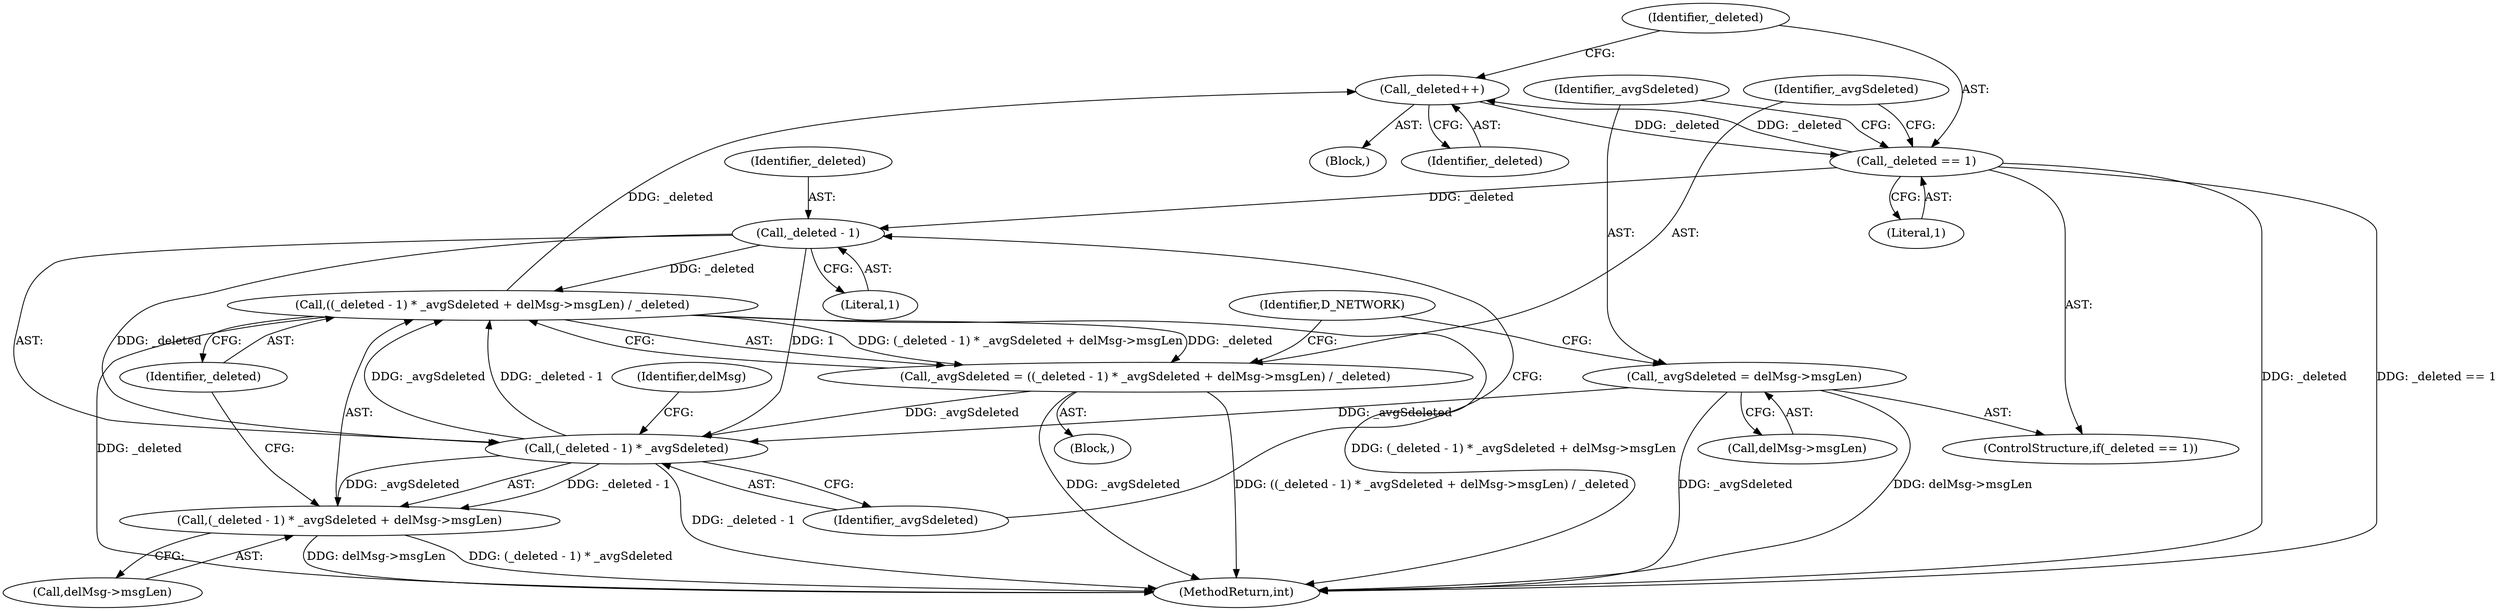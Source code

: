 digraph "0_htcondor_5e5571d1a431eb3c61977b6dd6ec90186ef79867_2@API" {
"1000360" [label="(Call,_deleted++)"];
"1000363" [label="(Call,_deleted == 1)"];
"1000360" [label="(Call,_deleted++)"];
"1000375" [label="(Call,((_deleted - 1) * _avgSdeleted + delMsg->msgLen) / _deleted)"];
"1000377" [label="(Call,(_deleted - 1) * _avgSdeleted)"];
"1000378" [label="(Call,_deleted - 1)"];
"1000366" [label="(Call,_avgSdeleted = delMsg->msgLen)"];
"1000373" [label="(Call,_avgSdeleted = ((_deleted - 1) * _avgSdeleted + delMsg->msgLen) / _deleted)"];
"1000376" [label="(Call,(_deleted - 1) * _avgSdeleted + delMsg->msgLen)"];
"1000376" [label="(Call,(_deleted - 1) * _avgSdeleted + delMsg->msgLen)"];
"1000372" [label="(Block,)"];
"1000362" [label="(ControlStructure,if(_deleted == 1))"];
"1000382" [label="(Call,delMsg->msgLen)"];
"1000387" [label="(Identifier,D_NETWORK)"];
"1000374" [label="(Identifier,_avgSdeleted)"];
"1000366" [label="(Call,_avgSdeleted = delMsg->msgLen)"];
"1000373" [label="(Call,_avgSdeleted = ((_deleted - 1) * _avgSdeleted + delMsg->msgLen) / _deleted)"];
"1000322" [label="(Block,)"];
"1000385" [label="(Identifier,_deleted)"];
"1000365" [label="(Literal,1)"];
"1000361" [label="(Identifier,_deleted)"];
"1000377" [label="(Call,(_deleted - 1) * _avgSdeleted)"];
"1000378" [label="(Call,_deleted - 1)"];
"1000491" [label="(MethodReturn,int)"];
"1000379" [label="(Identifier,_deleted)"];
"1000368" [label="(Call,delMsg->msgLen)"];
"1000364" [label="(Identifier,_deleted)"];
"1000381" [label="(Identifier,_avgSdeleted)"];
"1000363" [label="(Call,_deleted == 1)"];
"1000383" [label="(Identifier,delMsg)"];
"1000380" [label="(Literal,1)"];
"1000360" [label="(Call,_deleted++)"];
"1000367" [label="(Identifier,_avgSdeleted)"];
"1000375" [label="(Call,((_deleted - 1) * _avgSdeleted + delMsg->msgLen) / _deleted)"];
"1000360" -> "1000322"  [label="AST: "];
"1000360" -> "1000361"  [label="CFG: "];
"1000361" -> "1000360"  [label="AST: "];
"1000364" -> "1000360"  [label="CFG: "];
"1000363" -> "1000360"  [label="DDG: _deleted"];
"1000375" -> "1000360"  [label="DDG: _deleted"];
"1000360" -> "1000363"  [label="DDG: _deleted"];
"1000363" -> "1000362"  [label="AST: "];
"1000363" -> "1000365"  [label="CFG: "];
"1000364" -> "1000363"  [label="AST: "];
"1000365" -> "1000363"  [label="AST: "];
"1000367" -> "1000363"  [label="CFG: "];
"1000374" -> "1000363"  [label="CFG: "];
"1000363" -> "1000491"  [label="DDG: _deleted"];
"1000363" -> "1000491"  [label="DDG: _deleted == 1"];
"1000363" -> "1000378"  [label="DDG: _deleted"];
"1000375" -> "1000373"  [label="AST: "];
"1000375" -> "1000385"  [label="CFG: "];
"1000376" -> "1000375"  [label="AST: "];
"1000385" -> "1000375"  [label="AST: "];
"1000373" -> "1000375"  [label="CFG: "];
"1000375" -> "1000491"  [label="DDG: (_deleted - 1) * _avgSdeleted + delMsg->msgLen"];
"1000375" -> "1000491"  [label="DDG: _deleted"];
"1000375" -> "1000373"  [label="DDG: (_deleted - 1) * _avgSdeleted + delMsg->msgLen"];
"1000375" -> "1000373"  [label="DDG: _deleted"];
"1000377" -> "1000375"  [label="DDG: _deleted - 1"];
"1000377" -> "1000375"  [label="DDG: _avgSdeleted"];
"1000378" -> "1000375"  [label="DDG: _deleted"];
"1000377" -> "1000376"  [label="AST: "];
"1000377" -> "1000381"  [label="CFG: "];
"1000378" -> "1000377"  [label="AST: "];
"1000381" -> "1000377"  [label="AST: "];
"1000383" -> "1000377"  [label="CFG: "];
"1000377" -> "1000491"  [label="DDG: _deleted - 1"];
"1000377" -> "1000376"  [label="DDG: _deleted - 1"];
"1000377" -> "1000376"  [label="DDG: _avgSdeleted"];
"1000378" -> "1000377"  [label="DDG: _deleted"];
"1000378" -> "1000377"  [label="DDG: 1"];
"1000366" -> "1000377"  [label="DDG: _avgSdeleted"];
"1000373" -> "1000377"  [label="DDG: _avgSdeleted"];
"1000378" -> "1000380"  [label="CFG: "];
"1000379" -> "1000378"  [label="AST: "];
"1000380" -> "1000378"  [label="AST: "];
"1000381" -> "1000378"  [label="CFG: "];
"1000366" -> "1000362"  [label="AST: "];
"1000366" -> "1000368"  [label="CFG: "];
"1000367" -> "1000366"  [label="AST: "];
"1000368" -> "1000366"  [label="AST: "];
"1000387" -> "1000366"  [label="CFG: "];
"1000366" -> "1000491"  [label="DDG: delMsg->msgLen"];
"1000366" -> "1000491"  [label="DDG: _avgSdeleted"];
"1000373" -> "1000372"  [label="AST: "];
"1000374" -> "1000373"  [label="AST: "];
"1000387" -> "1000373"  [label="CFG: "];
"1000373" -> "1000491"  [label="DDG: ((_deleted - 1) * _avgSdeleted + delMsg->msgLen) / _deleted"];
"1000373" -> "1000491"  [label="DDG: _avgSdeleted"];
"1000376" -> "1000382"  [label="CFG: "];
"1000382" -> "1000376"  [label="AST: "];
"1000385" -> "1000376"  [label="CFG: "];
"1000376" -> "1000491"  [label="DDG: (_deleted - 1) * _avgSdeleted"];
"1000376" -> "1000491"  [label="DDG: delMsg->msgLen"];
}
